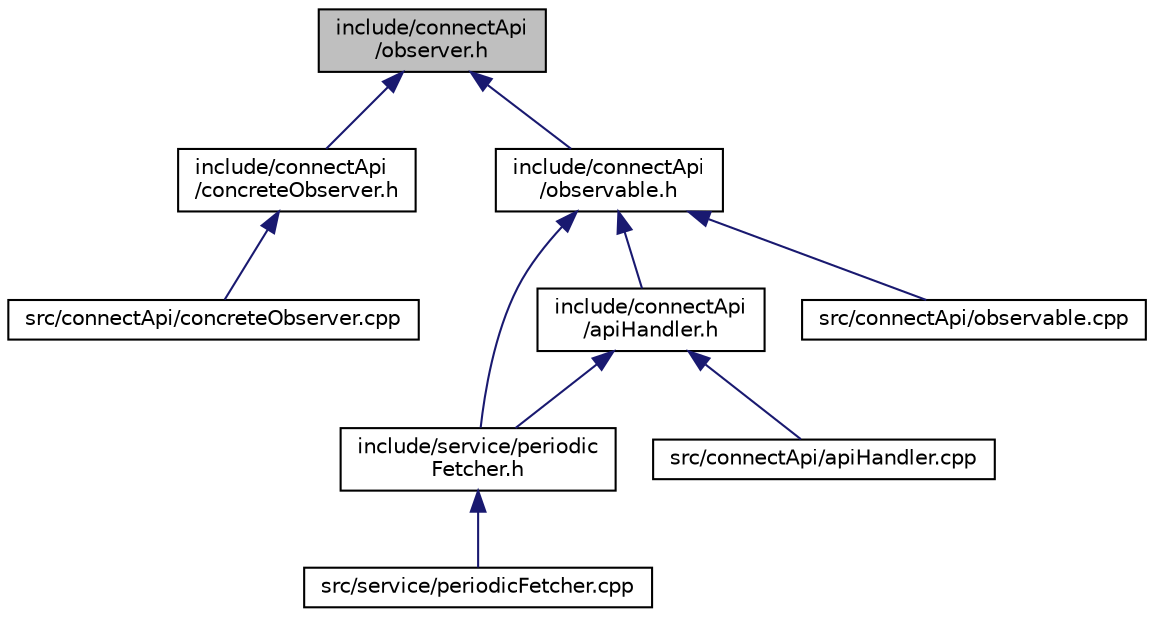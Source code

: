 digraph "include/connectApi/observer.h"
{
 // LATEX_PDF_SIZE
  edge [fontname="Helvetica",fontsize="10",labelfontname="Helvetica",labelfontsize="10"];
  node [fontname="Helvetica",fontsize="10",shape=record];
  Node1 [label="include/connectApi\l/observer.h",height=0.2,width=0.4,color="black", fillcolor="grey75", style="filled", fontcolor="black",tooltip=" "];
  Node1 -> Node2 [dir="back",color="midnightblue",fontsize="10",style="solid",fontname="Helvetica"];
  Node2 [label="include/connectApi\l/concreteObserver.h",height=0.2,width=0.4,color="black", fillcolor="white", style="filled",URL="$concreteObserver_8h.html",tooltip=" "];
  Node2 -> Node3 [dir="back",color="midnightblue",fontsize="10",style="solid",fontname="Helvetica"];
  Node3 [label="src/connectApi/concreteObserver.cpp",height=0.2,width=0.4,color="black", fillcolor="white", style="filled",URL="$concreteObserver_8cpp.html",tooltip=" "];
  Node1 -> Node4 [dir="back",color="midnightblue",fontsize="10",style="solid",fontname="Helvetica"];
  Node4 [label="include/connectApi\l/observable.h",height=0.2,width=0.4,color="black", fillcolor="white", style="filled",URL="$observable_8h.html",tooltip=" "];
  Node4 -> Node5 [dir="back",color="midnightblue",fontsize="10",style="solid",fontname="Helvetica"];
  Node5 [label="include/connectApi\l/apiHandler.h",height=0.2,width=0.4,color="black", fillcolor="white", style="filled",URL="$apiHandler_8h.html",tooltip=" "];
  Node5 -> Node6 [dir="back",color="midnightblue",fontsize="10",style="solid",fontname="Helvetica"];
  Node6 [label="include/service/periodic\lFetcher.h",height=0.2,width=0.4,color="black", fillcolor="white", style="filled",URL="$periodicFetcher_8h.html",tooltip="Provides the PeriodicFetcher class for periodic data fetching and processing."];
  Node6 -> Node7 [dir="back",color="midnightblue",fontsize="10",style="solid",fontname="Helvetica"];
  Node7 [label="src/service/periodicFetcher.cpp",height=0.2,width=0.4,color="black", fillcolor="white", style="filled",URL="$periodicFetcher_8cpp.html",tooltip=" "];
  Node5 -> Node8 [dir="back",color="midnightblue",fontsize="10",style="solid",fontname="Helvetica"];
  Node8 [label="src/connectApi/apiHandler.cpp",height=0.2,width=0.4,color="black", fillcolor="white", style="filled",URL="$apiHandler_8cpp.html",tooltip=" "];
  Node4 -> Node6 [dir="back",color="midnightblue",fontsize="10",style="solid",fontname="Helvetica"];
  Node4 -> Node9 [dir="back",color="midnightblue",fontsize="10",style="solid",fontname="Helvetica"];
  Node9 [label="src/connectApi/observable.cpp",height=0.2,width=0.4,color="black", fillcolor="white", style="filled",URL="$observable_8cpp.html",tooltip=" "];
}
